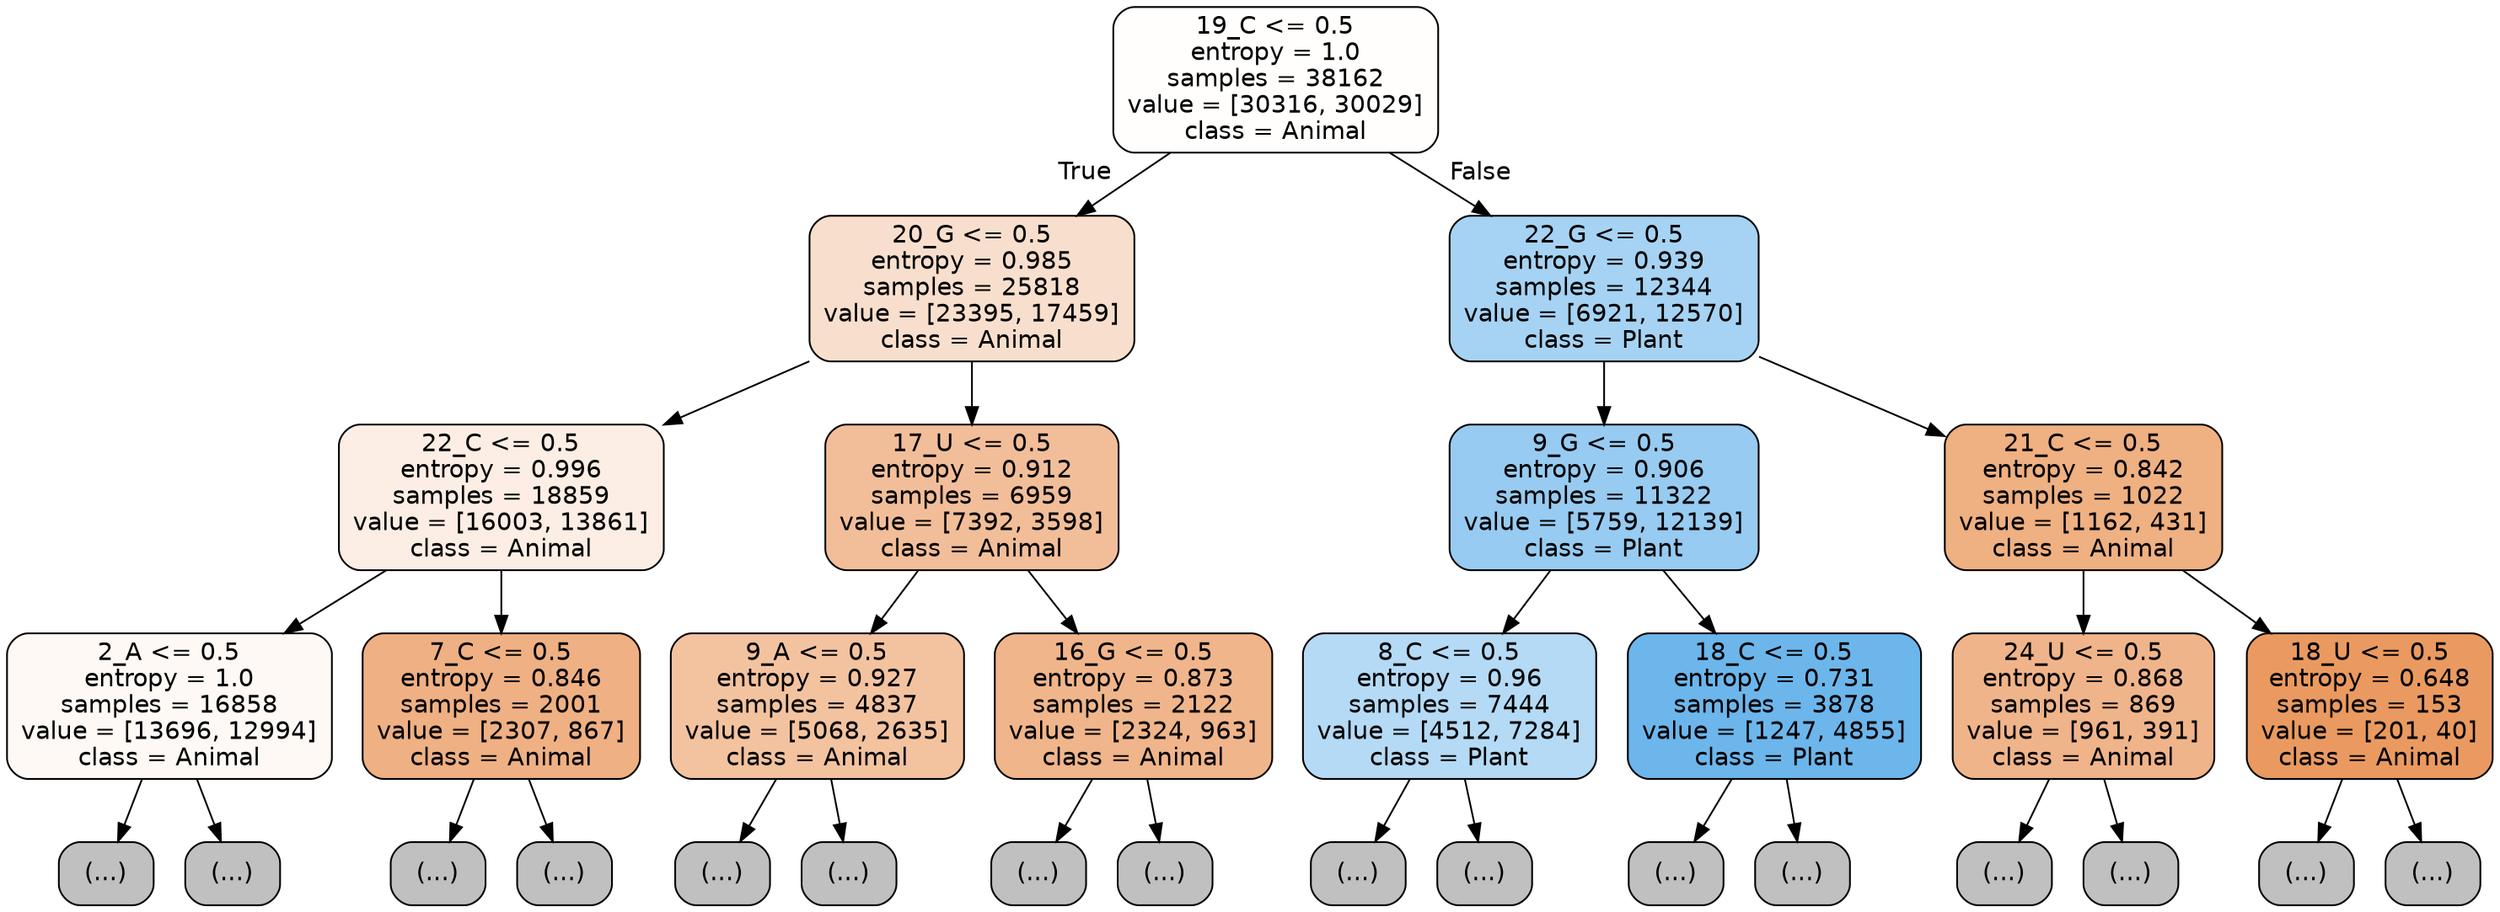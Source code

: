 digraph Tree {
node [shape=box, style="filled, rounded", color="black", fontname="helvetica"] ;
edge [fontname="helvetica"] ;
0 [label="19_C <= 0.5\nentropy = 1.0\nsamples = 38162\nvalue = [30316, 30029]\nclass = Animal", fillcolor="#fffefd"] ;
1 [label="20_G <= 0.5\nentropy = 0.985\nsamples = 25818\nvalue = [23395, 17459]\nclass = Animal", fillcolor="#f8dfcd"] ;
0 -> 1 [labeldistance=2.5, labelangle=45, headlabel="True"] ;
2 [label="22_C <= 0.5\nentropy = 0.996\nsamples = 18859\nvalue = [16003, 13861]\nclass = Animal", fillcolor="#fceee4"] ;
1 -> 2 ;
3 [label="2_A <= 0.5\nentropy = 1.0\nsamples = 16858\nvalue = [13696, 12994]\nclass = Animal", fillcolor="#fef9f5"] ;
2 -> 3 ;
4 [label="(...)", fillcolor="#C0C0C0"] ;
3 -> 4 ;
6313 [label="(...)", fillcolor="#C0C0C0"] ;
3 -> 6313 ;
8340 [label="7_C <= 0.5\nentropy = 0.846\nsamples = 2001\nvalue = [2307, 867]\nclass = Animal", fillcolor="#efb083"] ;
2 -> 8340 ;
8341 [label="(...)", fillcolor="#C0C0C0"] ;
8340 -> 8341 ;
9076 [label="(...)", fillcolor="#C0C0C0"] ;
8340 -> 9076 ;
9289 [label="17_U <= 0.5\nentropy = 0.912\nsamples = 6959\nvalue = [7392, 3598]\nclass = Animal", fillcolor="#f2be99"] ;
1 -> 9289 ;
9290 [label="9_A <= 0.5\nentropy = 0.927\nsamples = 4837\nvalue = [5068, 2635]\nclass = Animal", fillcolor="#f3c3a0"] ;
9289 -> 9290 ;
9291 [label="(...)", fillcolor="#C0C0C0"] ;
9290 -> 9291 ;
11218 [label="(...)", fillcolor="#C0C0C0"] ;
9290 -> 11218 ;
11843 [label="16_G <= 0.5\nentropy = 0.873\nsamples = 2122\nvalue = [2324, 963]\nclass = Animal", fillcolor="#f0b58b"] ;
9289 -> 11843 ;
11844 [label="(...)", fillcolor="#C0C0C0"] ;
11843 -> 11844 ;
12567 [label="(...)", fillcolor="#C0C0C0"] ;
11843 -> 12567 ;
12846 [label="22_G <= 0.5\nentropy = 0.939\nsamples = 12344\nvalue = [6921, 12570]\nclass = Plant", fillcolor="#a6d3f3"] ;
0 -> 12846 [labeldistance=2.5, labelangle=-45, headlabel="False"] ;
12847 [label="9_G <= 0.5\nentropy = 0.906\nsamples = 11322\nvalue = [5759, 12139]\nclass = Plant", fillcolor="#97cbf1"] ;
12846 -> 12847 ;
12848 [label="8_C <= 0.5\nentropy = 0.96\nsamples = 7444\nvalue = [4512, 7284]\nclass = Plant", fillcolor="#b4daf5"] ;
12847 -> 12848 ;
12849 [label="(...)", fillcolor="#C0C0C0"] ;
12848 -> 12849 ;
14924 [label="(...)", fillcolor="#C0C0C0"] ;
12848 -> 14924 ;
15637 [label="18_C <= 0.5\nentropy = 0.731\nsamples = 3878\nvalue = [1247, 4855]\nclass = Plant", fillcolor="#6cb6ec"] ;
12847 -> 15637 ;
15638 [label="(...)", fillcolor="#C0C0C0"] ;
15637 -> 15638 ;
16351 [label="(...)", fillcolor="#C0C0C0"] ;
15637 -> 16351 ;
16576 [label="21_C <= 0.5\nentropy = 0.842\nsamples = 1022\nvalue = [1162, 431]\nclass = Animal", fillcolor="#efb082"] ;
12846 -> 16576 ;
16577 [label="24_U <= 0.5\nentropy = 0.868\nsamples = 869\nvalue = [961, 391]\nclass = Animal", fillcolor="#f0b48a"] ;
16576 -> 16577 ;
16578 [label="(...)", fillcolor="#C0C0C0"] ;
16577 -> 16578 ;
16987 [label="(...)", fillcolor="#C0C0C0"] ;
16577 -> 16987 ;
17000 [label="18_U <= 0.5\nentropy = 0.648\nsamples = 153\nvalue = [201, 40]\nclass = Animal", fillcolor="#ea9a60"] ;
16576 -> 17000 ;
17001 [label="(...)", fillcolor="#C0C0C0"] ;
17000 -> 17001 ;
17050 [label="(...)", fillcolor="#C0C0C0"] ;
17000 -> 17050 ;
}